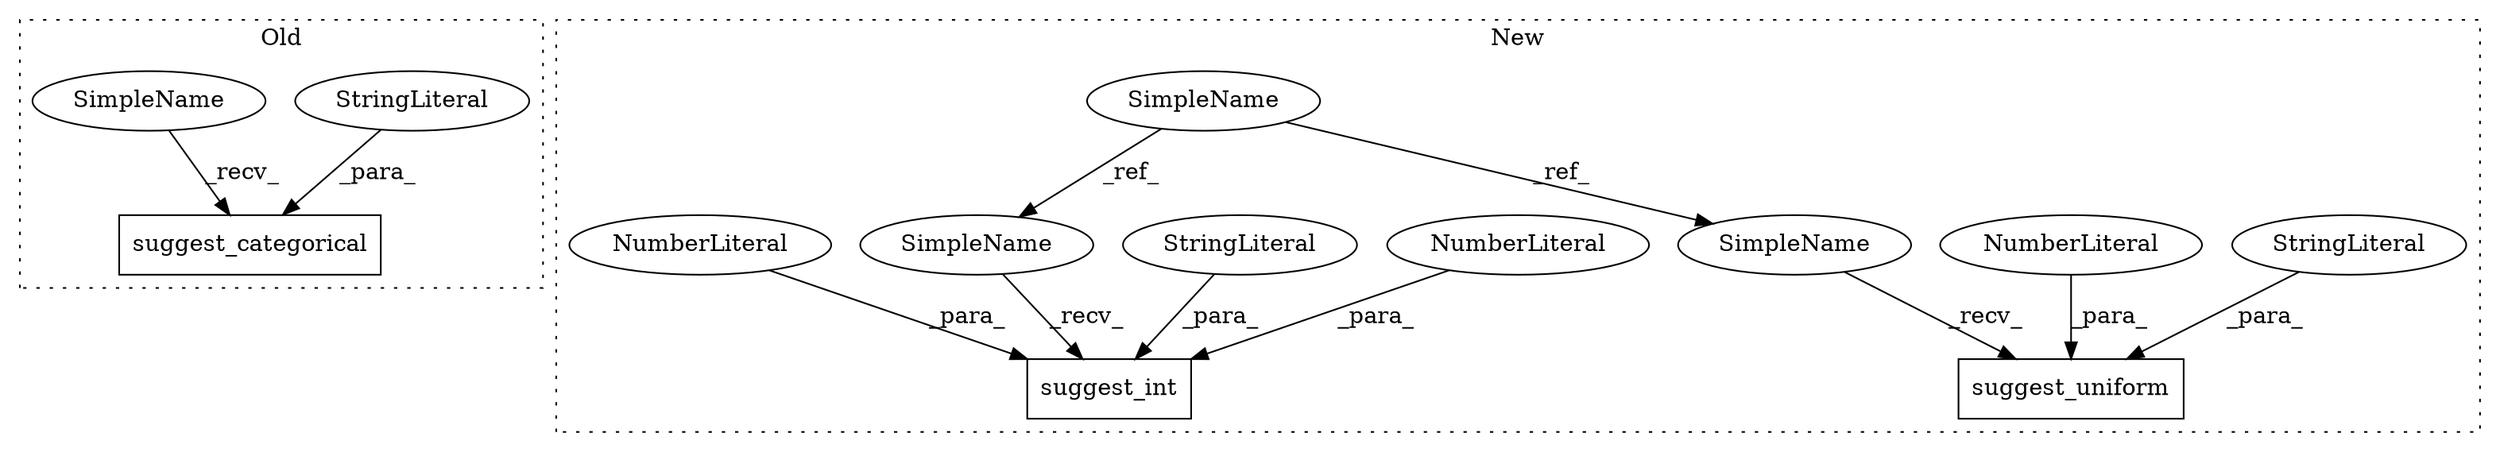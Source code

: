 digraph G {
subgraph cluster0 {
1 [label="suggest_categorical" a="32" s="774,839" l="20,1" shape="box"];
9 [label="StringLiteral" a="45" s="794" l="10" shape="ellipse"];
13 [label="SimpleName" a="42" s="768" l="5" shape="ellipse"];
label = "Old";
style="dotted";
}
subgraph cluster1 {
2 [label="suggest_uniform" a="32" s="1278,1325" l="16,1" shape="box"];
3 [label="NumberLiteral" a="34" s="1314" l="1" shape="ellipse"];
4 [label="SimpleName" a="42" s="408" l="5" shape="ellipse"];
5 [label="suggest_int" a="32" s="1216,1246" l="12,1" shape="box"];
6 [label="NumberLiteral" a="34" s="1245" l="1" shape="ellipse"];
7 [label="NumberLiteral" a="34" s="1243" l="1" shape="ellipse"];
8 [label="StringLiteral" a="45" s="1228" l="14" shape="ellipse"];
10 [label="StringLiteral" a="45" s="1294" l="19" shape="ellipse"];
11 [label="SimpleName" a="42" s="1210" l="5" shape="ellipse"];
12 [label="SimpleName" a="42" s="1272" l="5" shape="ellipse"];
label = "New";
style="dotted";
}
3 -> 2 [label="_para_"];
4 -> 12 [label="_ref_"];
4 -> 11 [label="_ref_"];
6 -> 5 [label="_para_"];
7 -> 5 [label="_para_"];
8 -> 5 [label="_para_"];
9 -> 1 [label="_para_"];
10 -> 2 [label="_para_"];
11 -> 5 [label="_recv_"];
12 -> 2 [label="_recv_"];
13 -> 1 [label="_recv_"];
}